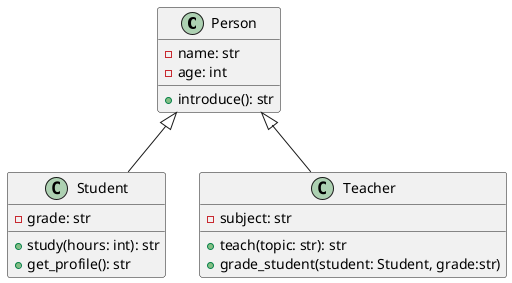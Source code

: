 @startuml person-student-teacher
class Person {
    -name: str
    -age: int
    +introduce(): str
    ' returns a string that introduces the person's name and age.
}

class Student {
    -grade: str
    +study(hours: int): str
    ' returns a string that states that this student studied for a certain number of hours (including student's name).
    +get_profile(): str
    ' returns a string representation of the student's profile including name, age, and grade
}

class Teacher {
    -subject: str
    +teach(topic: str): str
    ' returns a string that states that this teacher teaches about a given topic in their subject  (including teacher's name)
    +grade_student(student: Student, grade:str)
    ' changes a student's grade
}

Person <|-- Student
Person <|-- Teacher
@enduml